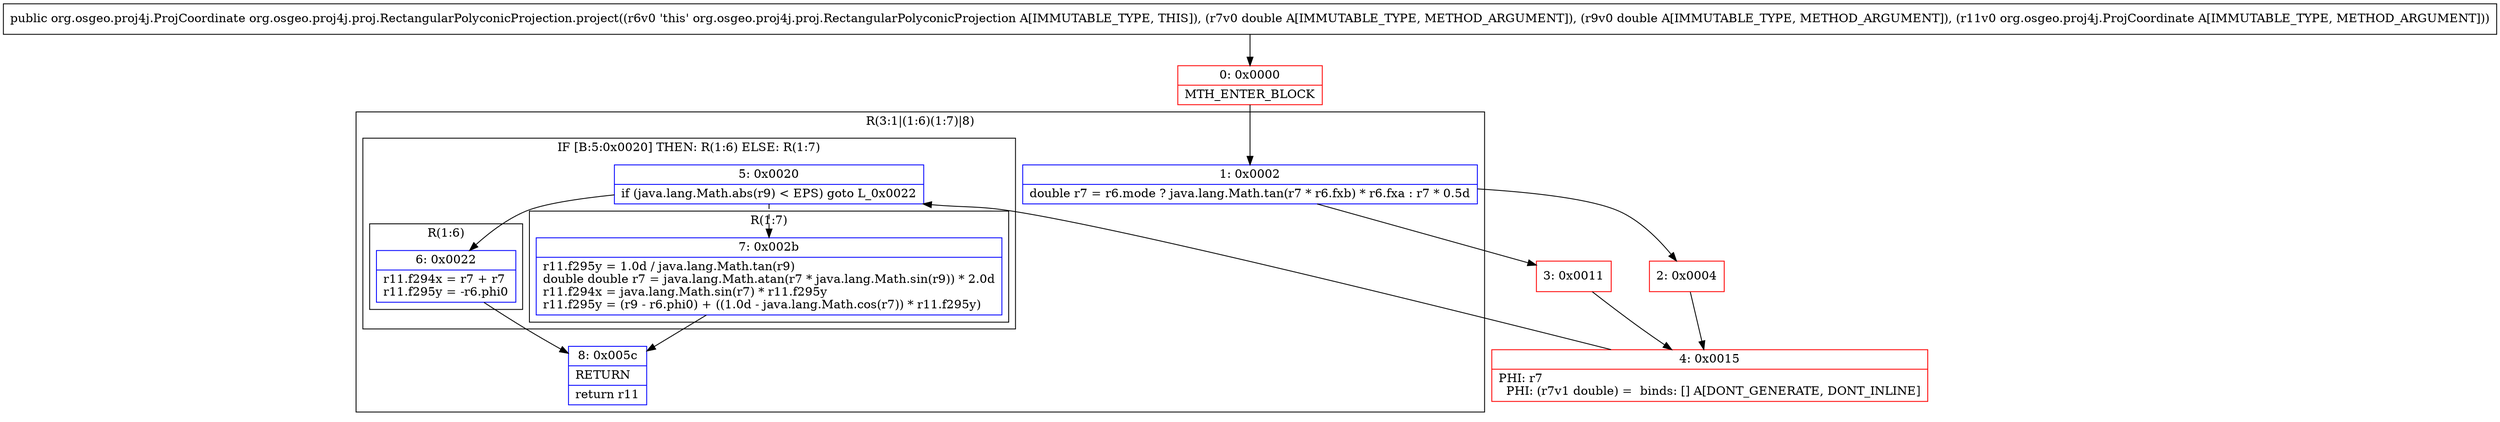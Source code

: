 digraph "CFG fororg.osgeo.proj4j.proj.RectangularPolyconicProjection.project(DDLorg\/osgeo\/proj4j\/ProjCoordinate;)Lorg\/osgeo\/proj4j\/ProjCoordinate;" {
subgraph cluster_Region_108563888 {
label = "R(3:1|(1:6)(1:7)|8)";
node [shape=record,color=blue];
Node_1 [shape=record,label="{1\:\ 0x0002|double r7 = r6.mode ? java.lang.Math.tan(r7 * r6.fxb) * r6.fxa : r7 * 0.5d\l}"];
subgraph cluster_IfRegion_1492689910 {
label = "IF [B:5:0x0020] THEN: R(1:6) ELSE: R(1:7)";
node [shape=record,color=blue];
Node_5 [shape=record,label="{5\:\ 0x0020|if (java.lang.Math.abs(r9) \< EPS) goto L_0x0022\l}"];
subgraph cluster_Region_679166607 {
label = "R(1:6)";
node [shape=record,color=blue];
Node_6 [shape=record,label="{6\:\ 0x0022|r11.f294x = r7 + r7\lr11.f295y = \-r6.phi0\l}"];
}
subgraph cluster_Region_1062986659 {
label = "R(1:7)";
node [shape=record,color=blue];
Node_7 [shape=record,label="{7\:\ 0x002b|r11.f295y = 1.0d \/ java.lang.Math.tan(r9)\ldouble double r7 = java.lang.Math.atan(r7 * java.lang.Math.sin(r9)) * 2.0d\lr11.f294x = java.lang.Math.sin(r7) * r11.f295y\lr11.f295y = (r9 \- r6.phi0) + ((1.0d \- java.lang.Math.cos(r7)) * r11.f295y)\l}"];
}
}
Node_8 [shape=record,label="{8\:\ 0x005c|RETURN\l|return r11\l}"];
}
Node_0 [shape=record,color=red,label="{0\:\ 0x0000|MTH_ENTER_BLOCK\l}"];
Node_2 [shape=record,color=red,label="{2\:\ 0x0004}"];
Node_3 [shape=record,color=red,label="{3\:\ 0x0011}"];
Node_4 [shape=record,color=red,label="{4\:\ 0x0015|PHI: r7 \l  PHI: (r7v1 double) =  binds: [] A[DONT_GENERATE, DONT_INLINE]\l}"];
MethodNode[shape=record,label="{public org.osgeo.proj4j.ProjCoordinate org.osgeo.proj4j.proj.RectangularPolyconicProjection.project((r6v0 'this' org.osgeo.proj4j.proj.RectangularPolyconicProjection A[IMMUTABLE_TYPE, THIS]), (r7v0 double A[IMMUTABLE_TYPE, METHOD_ARGUMENT]), (r9v0 double A[IMMUTABLE_TYPE, METHOD_ARGUMENT]), (r11v0 org.osgeo.proj4j.ProjCoordinate A[IMMUTABLE_TYPE, METHOD_ARGUMENT])) }"];
MethodNode -> Node_0;
Node_1 -> Node_2;
Node_1 -> Node_3;
Node_5 -> Node_6;
Node_5 -> Node_7[style=dashed];
Node_6 -> Node_8;
Node_7 -> Node_8;
Node_0 -> Node_1;
Node_2 -> Node_4;
Node_3 -> Node_4;
Node_4 -> Node_5;
}

